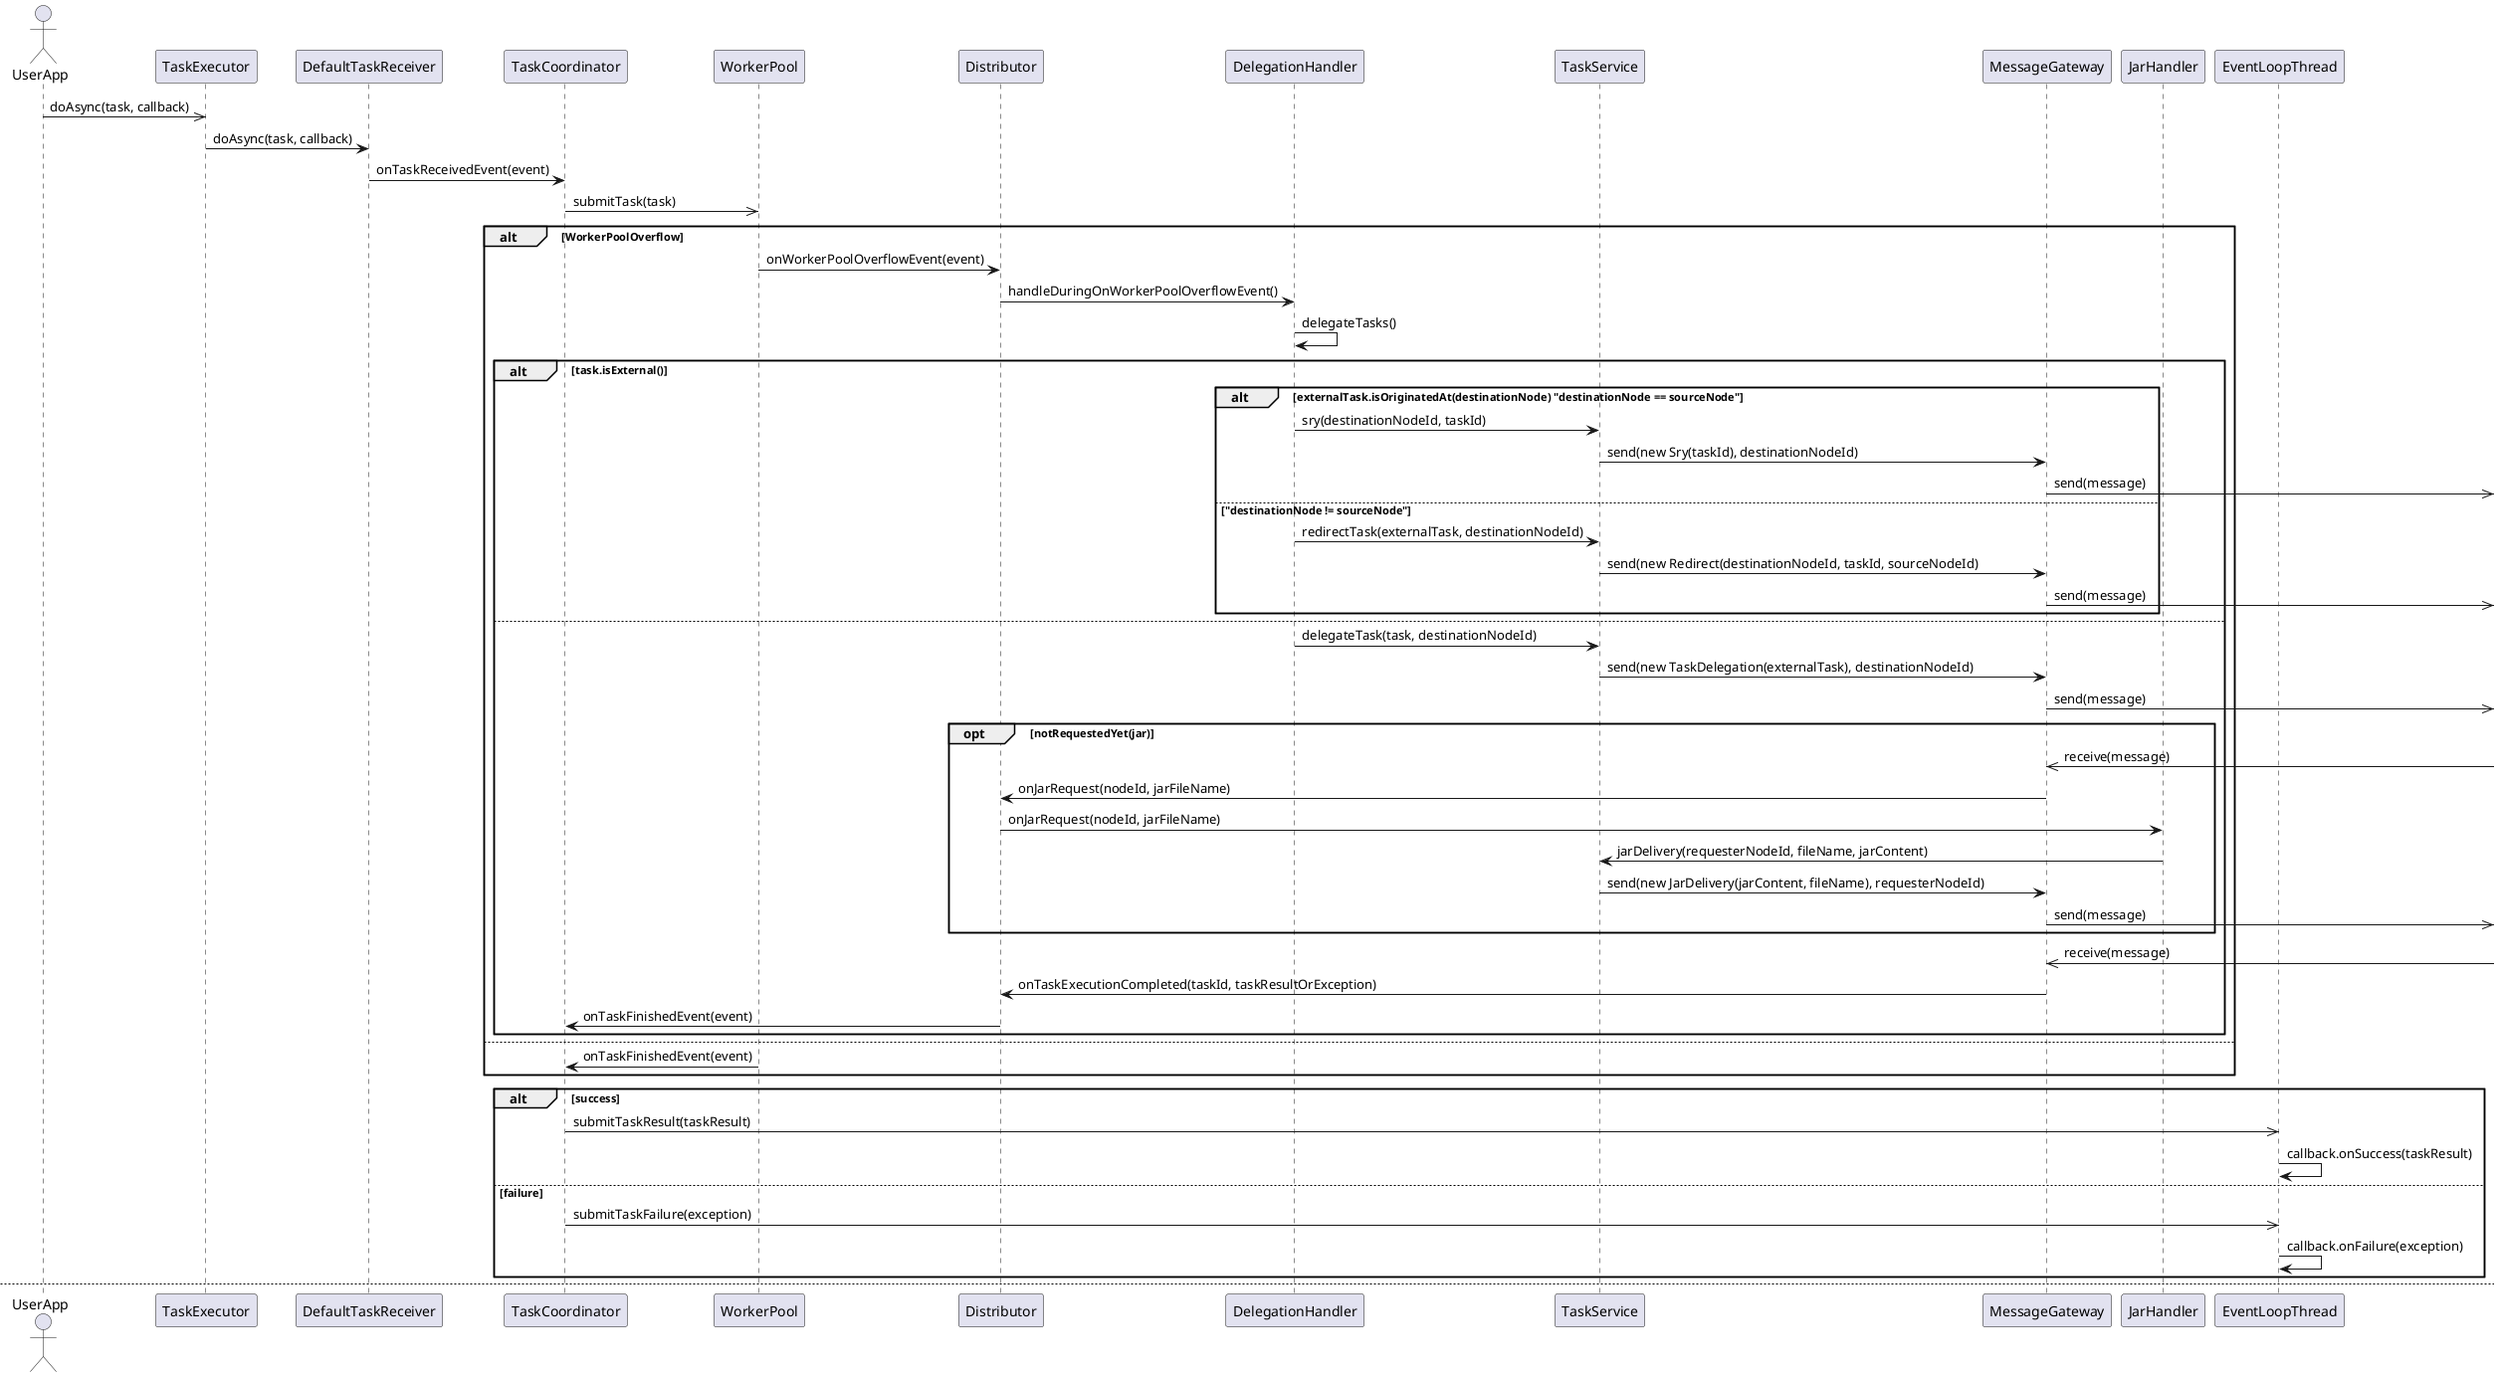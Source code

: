 @startuml

actor UserApp

UserApp ->> TaskExecutor: doAsync(task, callback)
TaskExecutor -> DefaultTaskReceiver: doAsync(task, callback)
DefaultTaskReceiver -> TaskCoordinator: onTaskReceivedEvent(event)
TaskCoordinator ->> WorkerPool: submitTask(task)
alt WorkerPoolOverflow
    WorkerPool -> Distributor: onWorkerPoolOverflowEvent(event)
    Distributor -> DelegationHandler: handleDuringOnWorkerPoolOverflowEvent()
    DelegationHandler -> DelegationHandler: delegateTasks()
    alt task.isExternal()
        alt externalTask.isOriginatedAt(destinationNode) "destinationNode == sourceNode"
            DelegationHandler -> TaskService: sry(destinationNodeId, taskId)
            TaskService -> MessageGateway: send(new Sry(taskId), destinationNodeId)
            MessageGateway ->>] : send(message)
        else "destinationNode != sourceNode"
            DelegationHandler -> TaskService: redirectTask(externalTask, destinationNodeId)
            TaskService -> MessageGateway: send(new Redirect(destinationNodeId, taskId, sourceNodeId)
            MessageGateway ->>] : send(message)
        end
    else
        DelegationHandler -> TaskService: delegateTask(task, destinationNodeId)
        TaskService -> MessageGateway: send(new TaskDelegation(externalTask), destinationNodeId)
        MessageGateway ->>] : send(message)
        opt notRequestedYet(jar)
            MessageGateway <<-] : receive(message)
            MessageGateway -> Distributor: onJarRequest(nodeId, jarFileName)
            Distributor -> JarHandler: onJarRequest(nodeId, jarFileName)
            JarHandler -> TaskService: jarDelivery(requesterNodeId, fileName, jarContent)
            TaskService -> MessageGateway: send(new JarDelivery(jarContent, fileName), requesterNodeId)
            MessageGateway ->>] : send(message)
        end
        MessageGateway <<-] : receive(message)
        MessageGateway -> Distributor: onTaskExecutionCompleted(taskId, taskResultOrException)
        Distributor -> TaskCoordinator: onTaskFinishedEvent(event)
    end
else
    WorkerPool -> TaskCoordinator: onTaskFinishedEvent(event)
end
alt success
    TaskCoordinator ->> EventLoopThread: submitTaskResult(taskResult)
    EventLoopThread -> EventLoopThread: callback.onSuccess(taskResult)
else failure
    TaskCoordinator ->> EventLoopThread: submitTaskFailure(exception)
    EventLoopThread -> EventLoopThread: callback.onFailure(exception)
end

newpage onSry
[->> MessageGateway : receive(message)
MessageGateway -> Distributor: onSry(nodeId, taskId)
Distributor ->> WorkerPool: submitTask(task)

newpage onRedirect
[->> MessageGateway : receive(message)
MessageGateway -> Distributor: onRedirect(currentNodeId, destinationNodeId, taskId)
alt workerPool.hasAvailableThreads()
    Distributor ->> WorkerPool: submitTask(task)
else
    Distributor -> TaskService: delegateTask(task, destinationNodeId)
    TaskService -> MessageGateway: send(new TaskDelegation(externalTask), destinationNodeId)
    MessageGateway ->>]: send(message)
end

newpage onTaskDelegation
[->> MessageGateway : receive(message)
MessageGateway -> Distributor: onTaskDelegation(externalTask)
Distributor -> JarHandler: onTaskDelegation(externalTask)
opt notRequestedYet(jar)
    JarHandler -> TaskService: jarRequest(jar)
    TaskService -> MessageGateway: send(new JarRequest(jarFileName, nodeId)
    [<<- MessageGateway : send(message)
    [->> MessageGateway: receive(message)
    MessageGateway -> Distributor: onJarDelivery(nodeId, jarFileName, jar)
    Distributor -> JarHandler: onJarDelivery(nodeId, jarFileName, jar)
end
JarHandler -> TaskCoordinator: onTaskReceivedEvent(event)
TaskCoordinator ->> WorkerPool: submitTask(task)
WorkerPool -> Distributor: onTaskFinishedEvent(event)
Distributor -> TaskService: taskExecutionCompleted(externalTask, taskResultOrException)
TaskService -> MessageGateway: send(new TaskExecutionCompleted(taskResult, taskId, sourceNodeId)
[<<- MessageGateway : send(message)

@enduml
